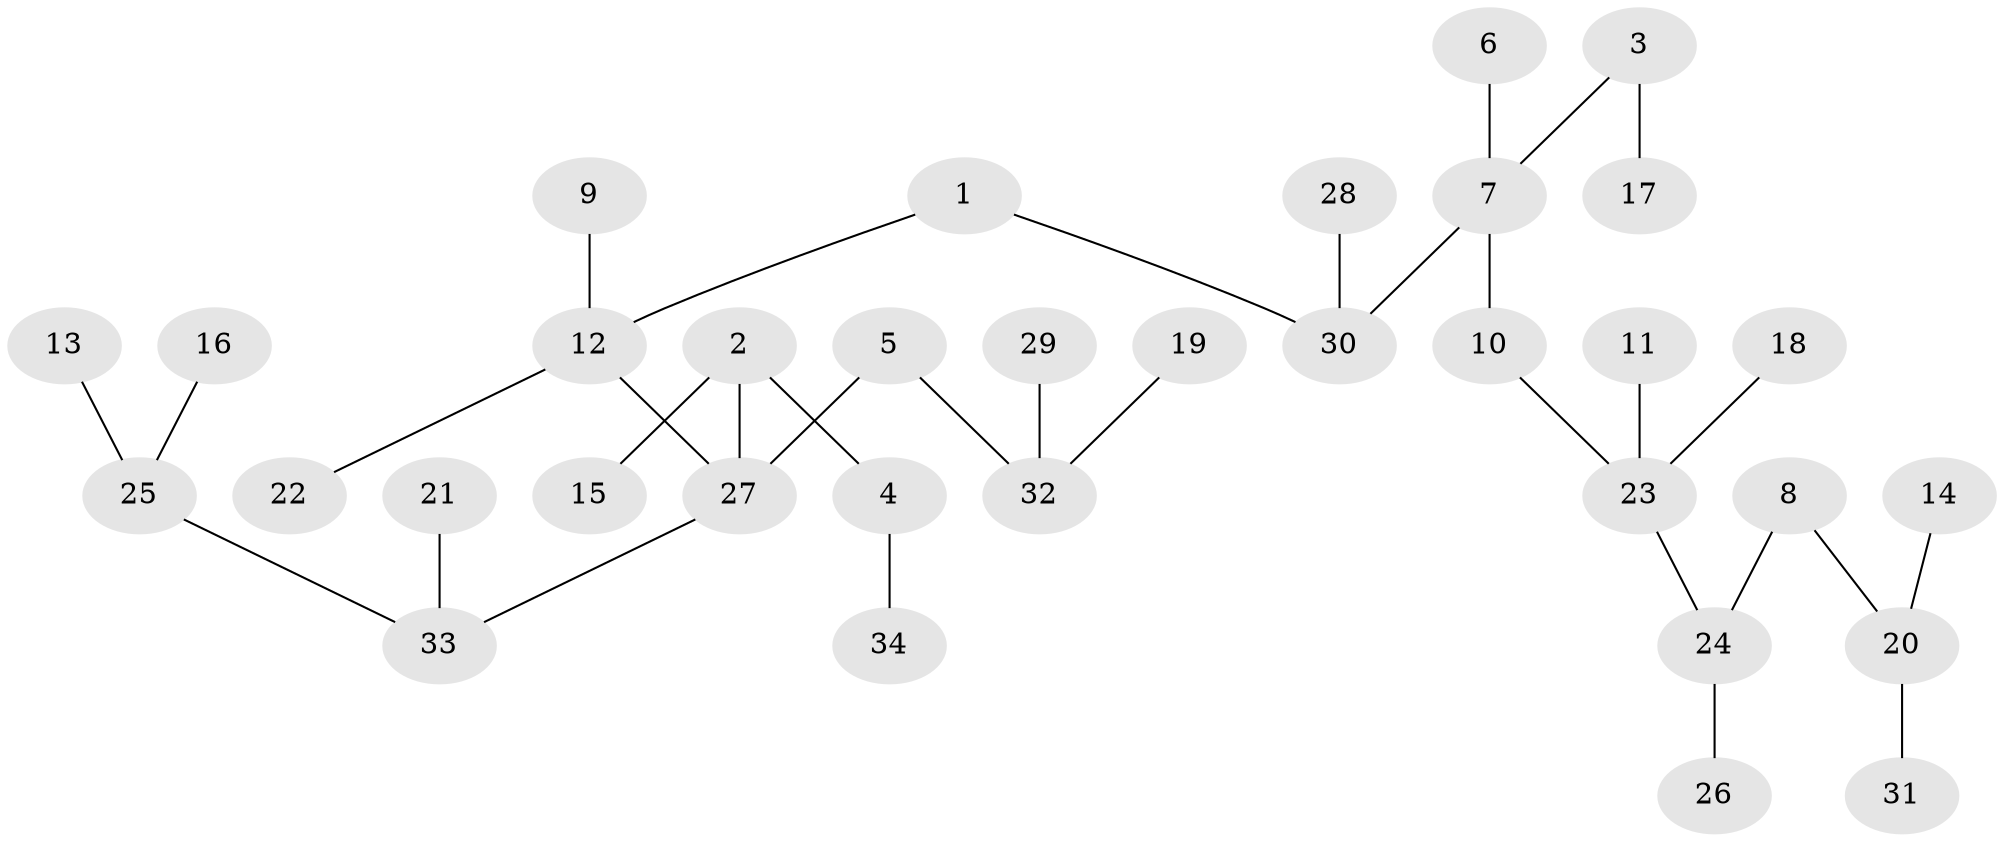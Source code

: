 // original degree distribution, {6: 0.04411764705882353, 5: 0.058823529411764705, 3: 0.07352941176470588, 4: 0.058823529411764705, 2: 0.19117647058823528, 1: 0.5735294117647058}
// Generated by graph-tools (version 1.1) at 2025/02/03/09/25 03:02:27]
// undirected, 34 vertices, 33 edges
graph export_dot {
graph [start="1"]
  node [color=gray90,style=filled];
  1;
  2;
  3;
  4;
  5;
  6;
  7;
  8;
  9;
  10;
  11;
  12;
  13;
  14;
  15;
  16;
  17;
  18;
  19;
  20;
  21;
  22;
  23;
  24;
  25;
  26;
  27;
  28;
  29;
  30;
  31;
  32;
  33;
  34;
  1 -- 12 [weight=1.0];
  1 -- 30 [weight=1.0];
  2 -- 4 [weight=1.0];
  2 -- 15 [weight=1.0];
  2 -- 27 [weight=1.0];
  3 -- 7 [weight=1.0];
  3 -- 17 [weight=1.0];
  4 -- 34 [weight=1.0];
  5 -- 27 [weight=1.0];
  5 -- 32 [weight=1.0];
  6 -- 7 [weight=1.0];
  7 -- 10 [weight=1.0];
  7 -- 30 [weight=1.0];
  8 -- 20 [weight=1.0];
  8 -- 24 [weight=1.0];
  9 -- 12 [weight=1.0];
  10 -- 23 [weight=1.0];
  11 -- 23 [weight=1.0];
  12 -- 22 [weight=1.0];
  12 -- 27 [weight=1.0];
  13 -- 25 [weight=1.0];
  14 -- 20 [weight=1.0];
  16 -- 25 [weight=1.0];
  18 -- 23 [weight=1.0];
  19 -- 32 [weight=1.0];
  20 -- 31 [weight=1.0];
  21 -- 33 [weight=1.0];
  23 -- 24 [weight=1.0];
  24 -- 26 [weight=1.0];
  25 -- 33 [weight=1.0];
  27 -- 33 [weight=1.0];
  28 -- 30 [weight=1.0];
  29 -- 32 [weight=1.0];
}
